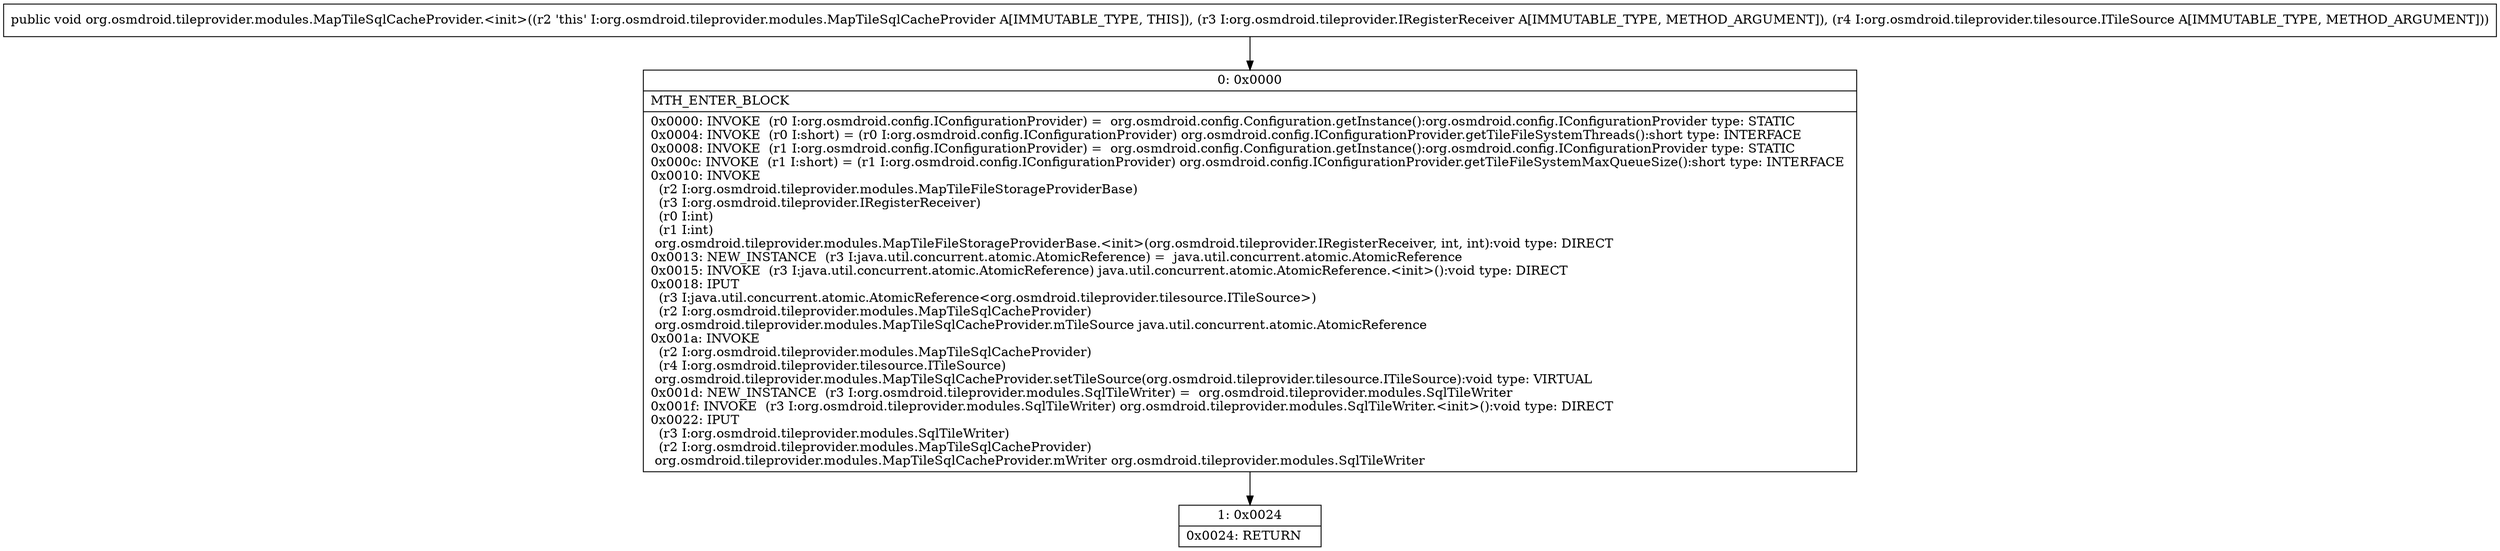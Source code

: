 digraph "CFG fororg.osmdroid.tileprovider.modules.MapTileSqlCacheProvider.\<init\>(Lorg\/osmdroid\/tileprovider\/IRegisterReceiver;Lorg\/osmdroid\/tileprovider\/tilesource\/ITileSource;)V" {
Node_0 [shape=record,label="{0\:\ 0x0000|MTH_ENTER_BLOCK\l|0x0000: INVOKE  (r0 I:org.osmdroid.config.IConfigurationProvider) =  org.osmdroid.config.Configuration.getInstance():org.osmdroid.config.IConfigurationProvider type: STATIC \l0x0004: INVOKE  (r0 I:short) = (r0 I:org.osmdroid.config.IConfigurationProvider) org.osmdroid.config.IConfigurationProvider.getTileFileSystemThreads():short type: INTERFACE \l0x0008: INVOKE  (r1 I:org.osmdroid.config.IConfigurationProvider) =  org.osmdroid.config.Configuration.getInstance():org.osmdroid.config.IConfigurationProvider type: STATIC \l0x000c: INVOKE  (r1 I:short) = (r1 I:org.osmdroid.config.IConfigurationProvider) org.osmdroid.config.IConfigurationProvider.getTileFileSystemMaxQueueSize():short type: INTERFACE \l0x0010: INVOKE  \l  (r2 I:org.osmdroid.tileprovider.modules.MapTileFileStorageProviderBase)\l  (r3 I:org.osmdroid.tileprovider.IRegisterReceiver)\l  (r0 I:int)\l  (r1 I:int)\l org.osmdroid.tileprovider.modules.MapTileFileStorageProviderBase.\<init\>(org.osmdroid.tileprovider.IRegisterReceiver, int, int):void type: DIRECT \l0x0013: NEW_INSTANCE  (r3 I:java.util.concurrent.atomic.AtomicReference) =  java.util.concurrent.atomic.AtomicReference \l0x0015: INVOKE  (r3 I:java.util.concurrent.atomic.AtomicReference) java.util.concurrent.atomic.AtomicReference.\<init\>():void type: DIRECT \l0x0018: IPUT  \l  (r3 I:java.util.concurrent.atomic.AtomicReference\<org.osmdroid.tileprovider.tilesource.ITileSource\>)\l  (r2 I:org.osmdroid.tileprovider.modules.MapTileSqlCacheProvider)\l org.osmdroid.tileprovider.modules.MapTileSqlCacheProvider.mTileSource java.util.concurrent.atomic.AtomicReference \l0x001a: INVOKE  \l  (r2 I:org.osmdroid.tileprovider.modules.MapTileSqlCacheProvider)\l  (r4 I:org.osmdroid.tileprovider.tilesource.ITileSource)\l org.osmdroid.tileprovider.modules.MapTileSqlCacheProvider.setTileSource(org.osmdroid.tileprovider.tilesource.ITileSource):void type: VIRTUAL \l0x001d: NEW_INSTANCE  (r3 I:org.osmdroid.tileprovider.modules.SqlTileWriter) =  org.osmdroid.tileprovider.modules.SqlTileWriter \l0x001f: INVOKE  (r3 I:org.osmdroid.tileprovider.modules.SqlTileWriter) org.osmdroid.tileprovider.modules.SqlTileWriter.\<init\>():void type: DIRECT \l0x0022: IPUT  \l  (r3 I:org.osmdroid.tileprovider.modules.SqlTileWriter)\l  (r2 I:org.osmdroid.tileprovider.modules.MapTileSqlCacheProvider)\l org.osmdroid.tileprovider.modules.MapTileSqlCacheProvider.mWriter org.osmdroid.tileprovider.modules.SqlTileWriter \l}"];
Node_1 [shape=record,label="{1\:\ 0x0024|0x0024: RETURN   \l}"];
MethodNode[shape=record,label="{public void org.osmdroid.tileprovider.modules.MapTileSqlCacheProvider.\<init\>((r2 'this' I:org.osmdroid.tileprovider.modules.MapTileSqlCacheProvider A[IMMUTABLE_TYPE, THIS]), (r3 I:org.osmdroid.tileprovider.IRegisterReceiver A[IMMUTABLE_TYPE, METHOD_ARGUMENT]), (r4 I:org.osmdroid.tileprovider.tilesource.ITileSource A[IMMUTABLE_TYPE, METHOD_ARGUMENT])) }"];
MethodNode -> Node_0;
Node_0 -> Node_1;
}

